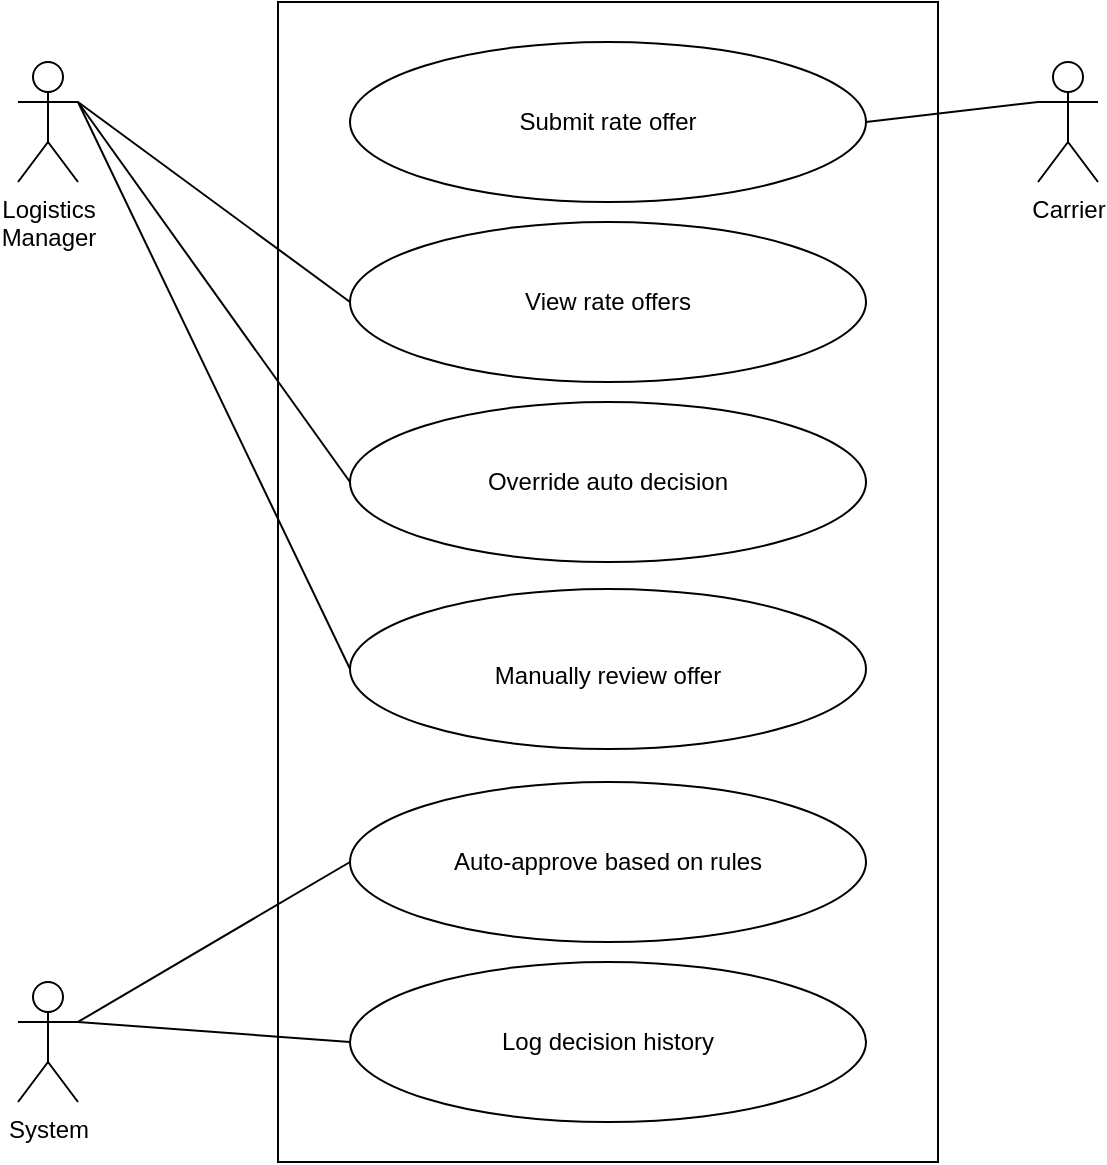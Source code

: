 <mxfile version="27.1.6">
  <diagram name="Сторінка-1" id="ytLEhvGYOJ3w0qEwgIKS">
    <mxGraphModel dx="925" dy="585" grid="1" gridSize="10" guides="1" tooltips="1" connect="1" arrows="1" fold="1" page="1" pageScale="1" pageWidth="1169" pageHeight="827" math="0" shadow="0">
      <root>
        <mxCell id="0" />
        <mxCell id="1" parent="0" />
        <mxCell id="3pbHyQOfJEhkmRudi0SX-82" value="" style="rounded=0;whiteSpace=wrap;html=1;" vertex="1" parent="1">
          <mxGeometry x="420" y="80" width="330" height="580" as="geometry" />
        </mxCell>
        <mxCell id="3pbHyQOfJEhkmRudi0SX-85" value="Submit rate offer" style="ellipse;whiteSpace=wrap;html=1;" vertex="1" parent="1">
          <mxGeometry x="456" y="100" width="258" height="80" as="geometry" />
        </mxCell>
        <mxCell id="3pbHyQOfJEhkmRudi0SX-86" value="&lt;table&gt;&lt;tbody&gt;&lt;tr&gt;&lt;td data-col-size=&quot;sm&quot; data-end=&quot;3841&quot; data-start=&quot;3820&quot;&gt;&lt;/td&gt;&lt;/tr&gt;&lt;/tbody&gt;&lt;/table&gt;&lt;table&gt;&lt;tbody&gt;&lt;tr&gt;&lt;td data-col-size=&quot;sm&quot; data-end=&quot;3878&quot; data-start=&quot;3841&quot;&gt;Manually review offer&lt;/td&gt;&lt;/tr&gt;&lt;/tbody&gt;&lt;/table&gt;" style="ellipse;whiteSpace=wrap;html=1;" vertex="1" parent="1">
          <mxGeometry x="456" y="373.5" width="258" height="80" as="geometry" />
        </mxCell>
        <mxCell id="3pbHyQOfJEhkmRudi0SX-87" value="Override auto decision" style="ellipse;whiteSpace=wrap;html=1;" vertex="1" parent="1">
          <mxGeometry x="456" y="280" width="258" height="80" as="geometry" />
        </mxCell>
        <mxCell id="3pbHyQOfJEhkmRudi0SX-88" value="Log decision history" style="ellipse;whiteSpace=wrap;html=1;" vertex="1" parent="1">
          <mxGeometry x="456" y="560" width="258" height="80" as="geometry" />
        </mxCell>
        <mxCell id="3pbHyQOfJEhkmRudi0SX-89" value="Auto-approve based on rules" style="ellipse;whiteSpace=wrap;html=1;" vertex="1" parent="1">
          <mxGeometry x="456" y="470" width="258" height="80" as="geometry" />
        </mxCell>
        <mxCell id="3pbHyQOfJEhkmRudi0SX-90" value="View rate offers" style="ellipse;whiteSpace=wrap;html=1;" vertex="1" parent="1">
          <mxGeometry x="456" y="190" width="258" height="80" as="geometry" />
        </mxCell>
        <mxCell id="3pbHyQOfJEhkmRudi0SX-91" value="Carrier" style="shape=umlActor;verticalLabelPosition=bottom;verticalAlign=top;html=1;outlineConnect=0;" vertex="1" parent="1">
          <mxGeometry x="800" y="110" width="30" height="60" as="geometry" />
        </mxCell>
        <mxCell id="3pbHyQOfJEhkmRudi0SX-92" value="System" style="shape=umlActor;verticalLabelPosition=bottom;verticalAlign=top;html=1;outlineConnect=0;" vertex="1" parent="1">
          <mxGeometry x="290" y="570" width="30" height="60" as="geometry" />
        </mxCell>
        <mxCell id="3pbHyQOfJEhkmRudi0SX-93" value="Logistics&lt;div&gt;Manager&lt;/div&gt;" style="shape=umlActor;verticalLabelPosition=bottom;verticalAlign=top;html=1;outlineConnect=0;" vertex="1" parent="1">
          <mxGeometry x="290" y="110" width="30" height="60" as="geometry" />
        </mxCell>
        <mxCell id="3pbHyQOfJEhkmRudi0SX-98" value="" style="endArrow=none;html=1;rounded=0;exitX=1;exitY=0.333;exitDx=0;exitDy=0;exitPerimeter=0;entryX=0;entryY=0.5;entryDx=0;entryDy=0;" edge="1" parent="1" source="3pbHyQOfJEhkmRudi0SX-93" target="3pbHyQOfJEhkmRudi0SX-90">
          <mxGeometry width="50" height="50" relative="1" as="geometry">
            <mxPoint x="340" y="140" as="sourcePoint" />
            <mxPoint x="390" y="90" as="targetPoint" />
          </mxGeometry>
        </mxCell>
        <mxCell id="3pbHyQOfJEhkmRudi0SX-99" value="" style="endArrow=none;html=1;rounded=0;entryX=0;entryY=0.333;entryDx=0;entryDy=0;entryPerimeter=0;exitX=1;exitY=0.5;exitDx=0;exitDy=0;" edge="1" parent="1" source="3pbHyQOfJEhkmRudi0SX-85" target="3pbHyQOfJEhkmRudi0SX-91">
          <mxGeometry width="50" height="50" relative="1" as="geometry">
            <mxPoint x="720" y="140" as="sourcePoint" />
            <mxPoint x="536" y="280" as="targetPoint" />
          </mxGeometry>
        </mxCell>
        <mxCell id="3pbHyQOfJEhkmRudi0SX-100" value="" style="endArrow=none;html=1;rounded=0;exitX=1;exitY=0.333;exitDx=0;exitDy=0;exitPerimeter=0;entryX=0;entryY=0.5;entryDx=0;entryDy=0;" edge="1" parent="1" source="3pbHyQOfJEhkmRudi0SX-93" target="3pbHyQOfJEhkmRudi0SX-87">
          <mxGeometry width="50" height="50" relative="1" as="geometry">
            <mxPoint x="140" y="290" as="sourcePoint" />
            <mxPoint x="276" y="390" as="targetPoint" />
          </mxGeometry>
        </mxCell>
        <mxCell id="3pbHyQOfJEhkmRudi0SX-101" value="" style="endArrow=none;html=1;rounded=0;exitX=1;exitY=0.333;exitDx=0;exitDy=0;exitPerimeter=0;entryX=0;entryY=0.5;entryDx=0;entryDy=0;" edge="1" parent="1" source="3pbHyQOfJEhkmRudi0SX-93" target="3pbHyQOfJEhkmRudi0SX-86">
          <mxGeometry width="50" height="50" relative="1" as="geometry">
            <mxPoint x="310" y="380" as="sourcePoint" />
            <mxPoint x="446" y="480" as="targetPoint" />
          </mxGeometry>
        </mxCell>
        <mxCell id="3pbHyQOfJEhkmRudi0SX-102" value="" style="endArrow=none;html=1;rounded=0;exitX=1;exitY=0.333;exitDx=0;exitDy=0;exitPerimeter=0;entryX=0;entryY=0.5;entryDx=0;entryDy=0;" edge="1" parent="1" source="3pbHyQOfJEhkmRudi0SX-92" target="3pbHyQOfJEhkmRudi0SX-89">
          <mxGeometry width="50" height="50" relative="1" as="geometry">
            <mxPoint x="330" y="490" as="sourcePoint" />
            <mxPoint x="466" y="590" as="targetPoint" />
          </mxGeometry>
        </mxCell>
        <mxCell id="3pbHyQOfJEhkmRudi0SX-103" value="" style="endArrow=none;html=1;rounded=0;exitX=1;exitY=0.333;exitDx=0;exitDy=0;exitPerimeter=0;entryX=0;entryY=0.5;entryDx=0;entryDy=0;" edge="1" parent="1" source="3pbHyQOfJEhkmRudi0SX-92" target="3pbHyQOfJEhkmRudi0SX-88">
          <mxGeometry width="50" height="50" relative="1" as="geometry">
            <mxPoint x="330" y="540" as="sourcePoint" />
            <mxPoint x="466" y="640" as="targetPoint" />
          </mxGeometry>
        </mxCell>
      </root>
    </mxGraphModel>
  </diagram>
</mxfile>
